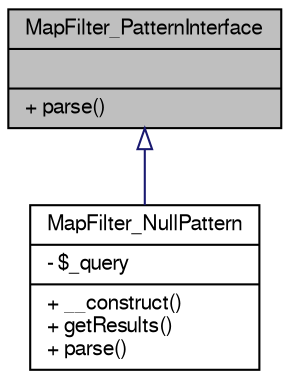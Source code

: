 digraph G
{
  bgcolor="transparent";
  edge [fontname="FreeSans",fontsize="10",labelfontname="FreeSans",labelfontsize="10"];
  node [fontname="FreeSans",fontsize="10",shape=record];
  Node1 [label="{MapFilter_PatternInterface\n||+ parse()\l}",height=0.2,width=0.4,color="black", fillcolor="grey75", style="filled" fontcolor="black"];
  Node1 -> Node2 [dir=back,color="midnightblue",fontsize="10",style="solid",arrowtail="empty",fontname="FreeSans"];
  Node2 [label="{MapFilter_NullPattern\n|- $_query\l|+ __construct()\l+ getResults()\l+ parse()\l}",height=0.2,width=0.4,color="black",URL="$classMapFilter__NullPattern.html",tooltip="A mock implementation of basic MapFilter_PatternInterface interface."];
}
